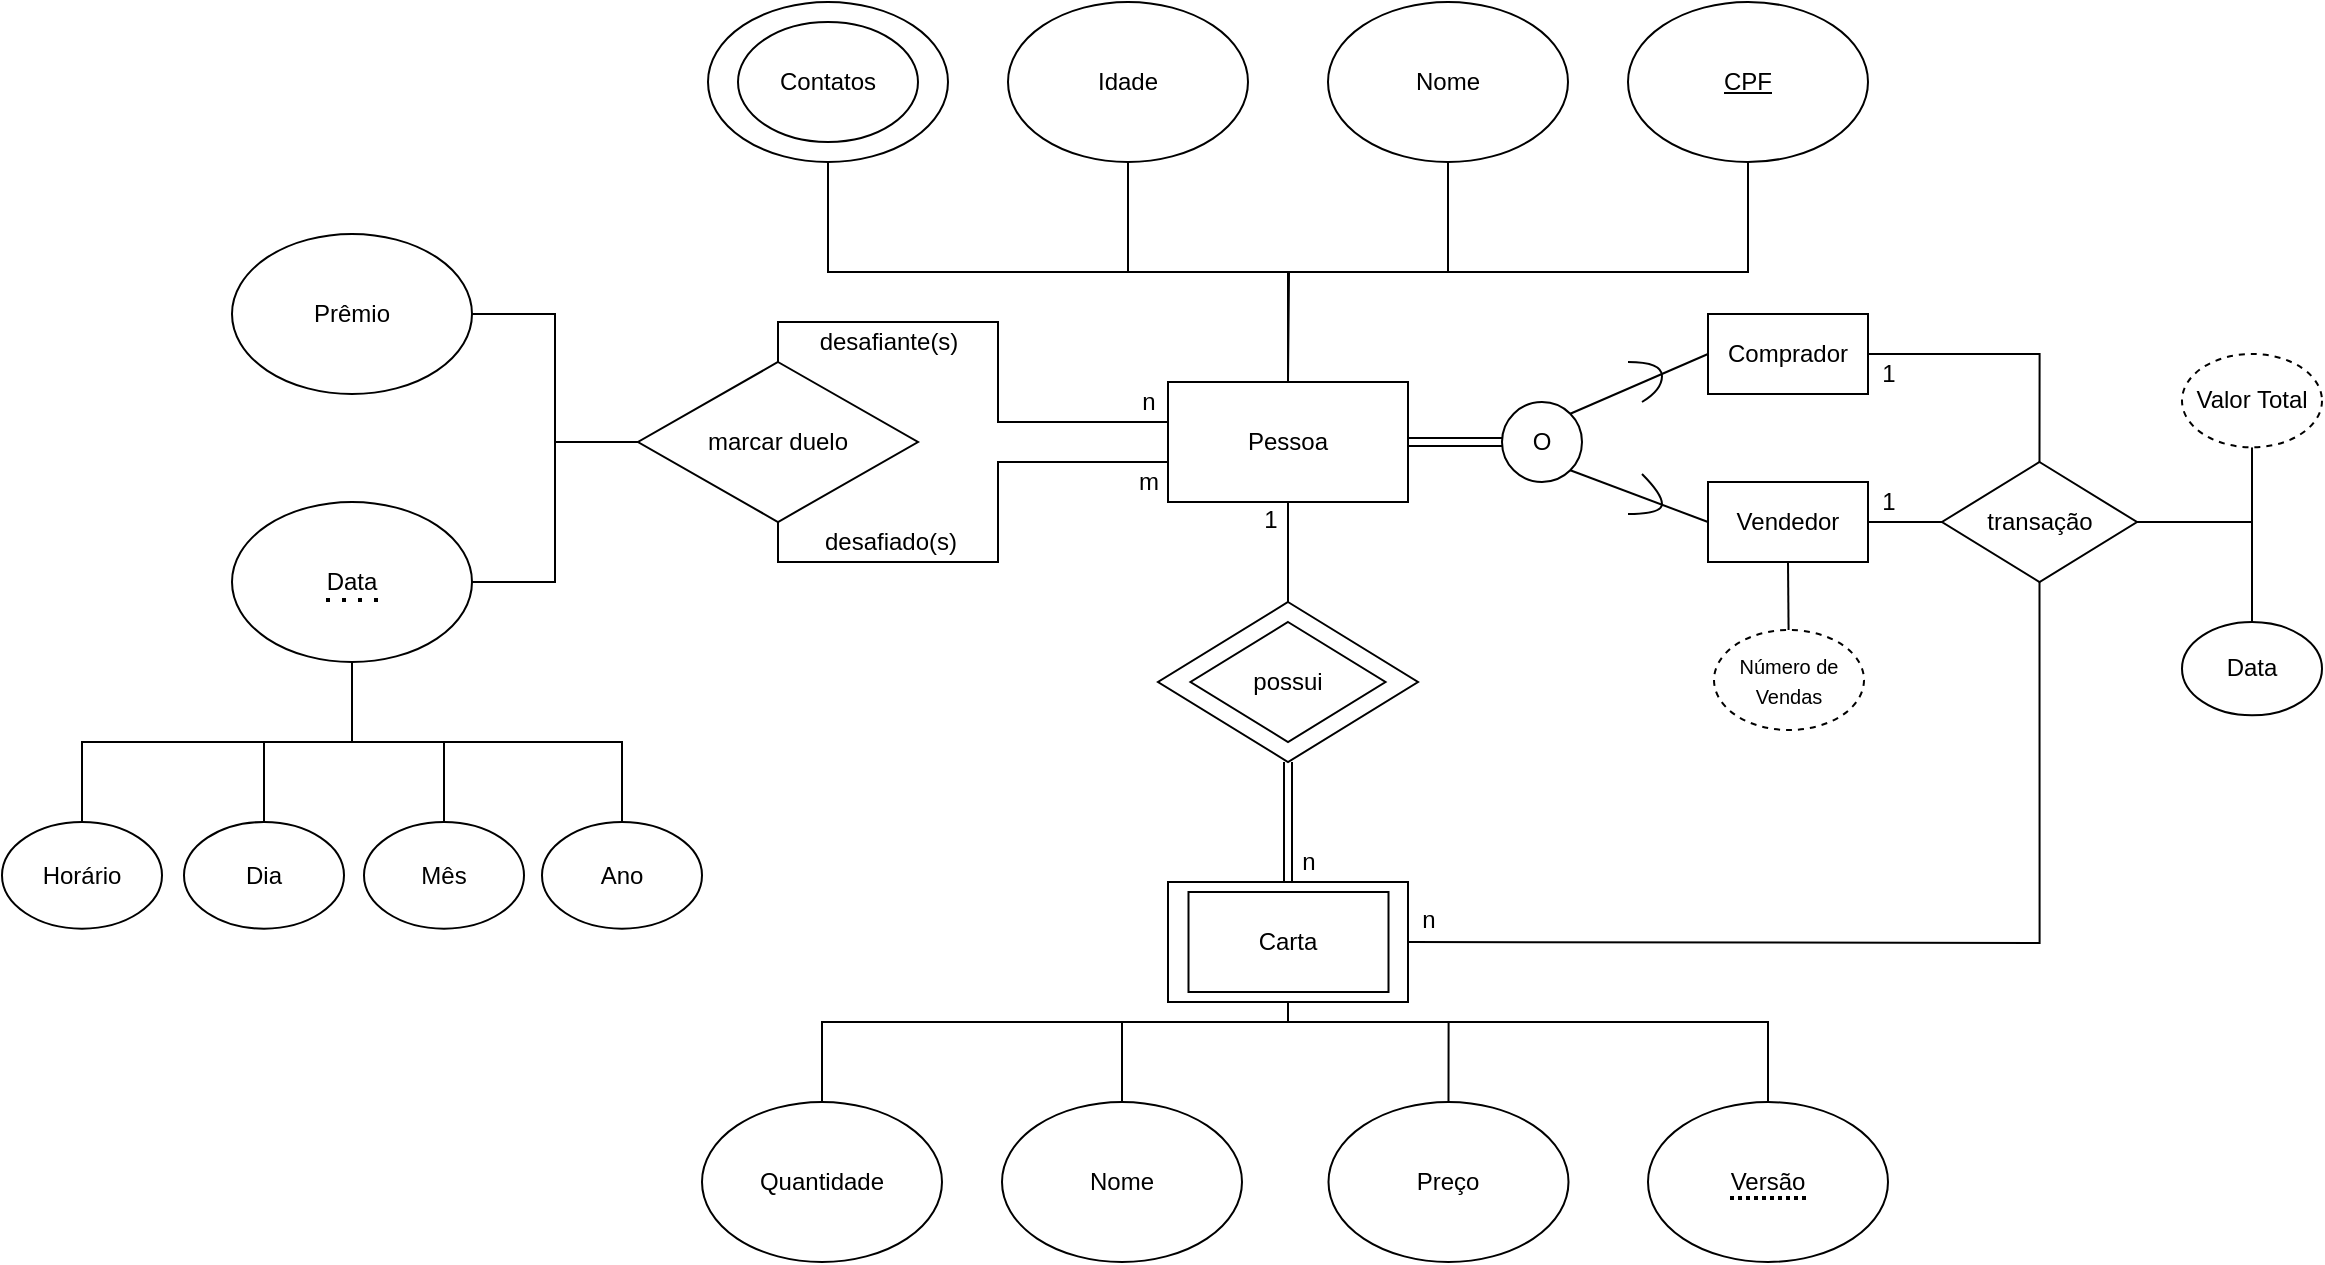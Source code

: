 <mxfile version="14.2.9" type="device"><diagram id="6bbwOv-oVoi8UNfWeA6W" name="Page-1"><mxGraphModel dx="2151" dy="1070" grid="1" gridSize="10" guides="1" tooltips="1" connect="1" arrows="1" fold="1" page="1" pageScale="1" pageWidth="850" pageHeight="1100" math="0" shadow="0"><root><mxCell id="0"/><mxCell id="1" parent="0"/><mxCell id="6PvMtswbvr0EgchB5aZm-15" style="edgeStyle=orthogonalEdgeStyle;rounded=0;orthogonalLoop=1;jettySize=auto;html=1;exitX=0.5;exitY=0;exitDx=0;exitDy=0;entryX=0.5;entryY=1;entryDx=0;entryDy=0;endArrow=none;endFill=0;" edge="1" parent="1" source="6PvMtswbvr0EgchB5aZm-2" target="6PvMtswbvr0EgchB5aZm-5"><mxGeometry relative="1" as="geometry"/></mxCell><mxCell id="6PvMtswbvr0EgchB5aZm-87" style="edgeStyle=orthogonalEdgeStyle;rounded=0;orthogonalLoop=1;jettySize=auto;html=1;exitX=1;exitY=0.5;exitDx=0;exitDy=0;endArrow=none;endFill=0;shape=link;entryX=0;entryY=0.5;entryDx=0;entryDy=0;" edge="1" parent="1" source="6PvMtswbvr0EgchB5aZm-2" target="6PvMtswbvr0EgchB5aZm-89"><mxGeometry relative="1" as="geometry"><mxPoint x="190" y="470" as="targetPoint"/></mxGeometry></mxCell><mxCell id="6PvMtswbvr0EgchB5aZm-2" value="Pessoa" style="rounded=0;whiteSpace=wrap;html=1;" vertex="1" parent="1"><mxGeometry x="23" y="440" width="120" height="60" as="geometry"/></mxCell><mxCell id="6PvMtswbvr0EgchB5aZm-14" style="edgeStyle=orthogonalEdgeStyle;rounded=0;orthogonalLoop=1;jettySize=auto;html=1;exitX=0.5;exitY=1;exitDx=0;exitDy=0;entryX=0.5;entryY=0;entryDx=0;entryDy=0;endArrow=none;endFill=0;" edge="1" parent="1" source="6PvMtswbvr0EgchB5aZm-4" target="6PvMtswbvr0EgchB5aZm-2"><mxGeometry relative="1" as="geometry"/></mxCell><mxCell id="6PvMtswbvr0EgchB5aZm-4" value="Nome" style="ellipse;whiteSpace=wrap;html=1;" vertex="1" parent="1"><mxGeometry x="103" y="250" width="120" height="80" as="geometry"/></mxCell><mxCell id="6PvMtswbvr0EgchB5aZm-5" value="&lt;u&gt;CPF&lt;/u&gt;" style="ellipse;whiteSpace=wrap;html=1;" vertex="1" parent="1"><mxGeometry x="253" y="250" width="120" height="80" as="geometry"/></mxCell><mxCell id="6PvMtswbvr0EgchB5aZm-13" style="edgeStyle=orthogonalEdgeStyle;rounded=0;orthogonalLoop=1;jettySize=auto;html=1;exitX=0.5;exitY=1;exitDx=0;exitDy=0;endArrow=none;endFill=0;" edge="1" parent="1" source="6PvMtswbvr0EgchB5aZm-6"><mxGeometry relative="1" as="geometry"><mxPoint x="83" y="440" as="targetPoint"/></mxGeometry></mxCell><mxCell id="6PvMtswbvr0EgchB5aZm-6" value="Idade" style="ellipse;whiteSpace=wrap;html=1;" vertex="1" parent="1"><mxGeometry x="-57" y="250" width="120" height="80" as="geometry"/></mxCell><mxCell id="6PvMtswbvr0EgchB5aZm-12" style="edgeStyle=orthogonalEdgeStyle;rounded=0;orthogonalLoop=1;jettySize=auto;html=1;exitX=0.5;exitY=1;exitDx=0;exitDy=0;entryX=0.5;entryY=0;entryDx=0;entryDy=0;endArrow=none;endFill=0;" edge="1" parent="1" source="6PvMtswbvr0EgchB5aZm-7" target="6PvMtswbvr0EgchB5aZm-2"><mxGeometry relative="1" as="geometry"/></mxCell><mxCell id="6PvMtswbvr0EgchB5aZm-7" value="Contatos" style="ellipse;whiteSpace=wrap;html=1;" vertex="1" parent="1"><mxGeometry x="-207" y="250" width="120" height="80" as="geometry"/></mxCell><mxCell id="6PvMtswbvr0EgchB5aZm-8" value="Contatos" style="ellipse;whiteSpace=wrap;html=1;" vertex="1" parent="1"><mxGeometry x="-192" y="260" width="90" height="60" as="geometry"/></mxCell><mxCell id="6PvMtswbvr0EgchB5aZm-41" style="edgeStyle=orthogonalEdgeStyle;rounded=0;orthogonalLoop=1;jettySize=auto;html=1;exitX=0.5;exitY=0;exitDx=0;exitDy=0;endArrow=none;endFill=0;entryX=0.5;entryY=1;entryDx=0;entryDy=0;" edge="1" parent="1" source="6PvMtswbvr0EgchB5aZm-16" target="6PvMtswbvr0EgchB5aZm-2"><mxGeometry relative="1" as="geometry"><mxPoint x="43" y="520" as="targetPoint"/></mxGeometry></mxCell><mxCell id="6PvMtswbvr0EgchB5aZm-42" style="edgeStyle=orthogonalEdgeStyle;rounded=0;orthogonalLoop=1;jettySize=auto;html=1;exitX=0.5;exitY=1;exitDx=0;exitDy=0;entryX=0.5;entryY=0;entryDx=0;entryDy=0;endArrow=none;endFill=0;shape=link;" edge="1" parent="1" source="6PvMtswbvr0EgchB5aZm-16" target="6PvMtswbvr0EgchB5aZm-17"><mxGeometry relative="1" as="geometry"/></mxCell><mxCell id="6PvMtswbvr0EgchB5aZm-16" value="possui" style="rhombus;whiteSpace=wrap;html=1;" vertex="1" parent="1"><mxGeometry x="18" y="550" width="130" height="80" as="geometry"/></mxCell><mxCell id="6PvMtswbvr0EgchB5aZm-17" value="Carta" style="rounded=0;whiteSpace=wrap;html=1;" vertex="1" parent="1"><mxGeometry x="23" y="690" width="120" height="60" as="geometry"/></mxCell><mxCell id="6PvMtswbvr0EgchB5aZm-30" value="1" style="text;html=1;align=center;verticalAlign=middle;resizable=0;points=[];autosize=1;" vertex="1" parent="1"><mxGeometry x="64" y="499" width="20" height="20" as="geometry"/></mxCell><mxCell id="6PvMtswbvr0EgchB5aZm-31" value="n" style="text;html=1;align=center;verticalAlign=middle;resizable=0;points=[];autosize=1;" vertex="1" parent="1"><mxGeometry x="83" y="670" width="20" height="20" as="geometry"/></mxCell><mxCell id="6PvMtswbvr0EgchB5aZm-45" value="possui" style="rhombus;whiteSpace=wrap;html=1;" vertex="1" parent="1"><mxGeometry x="34.25" y="560" width="97.5" height="60" as="geometry"/></mxCell><mxCell id="6PvMtswbvr0EgchB5aZm-47" style="edgeStyle=orthogonalEdgeStyle;rounded=0;orthogonalLoop=1;jettySize=auto;html=1;endArrow=none;endFill=0;entryX=0.5;entryY=0;entryDx=0;entryDy=0;" edge="1" parent="1" target="6PvMtswbvr0EgchB5aZm-48"><mxGeometry relative="1" as="geometry"><mxPoint x="-147" y="830" as="targetPoint"/><mxPoint x="83" y="750" as="sourcePoint"/><Array as="points"><mxPoint x="83" y="760"/><mxPoint y="760"/></Array></mxGeometry></mxCell><mxCell id="6PvMtswbvr0EgchB5aZm-56" style="edgeStyle=orthogonalEdgeStyle;rounded=0;orthogonalLoop=1;jettySize=auto;html=1;entryX=0.5;entryY=0;entryDx=0;entryDy=0;endArrow=none;endFill=0;" edge="1" parent="1" target="6PvMtswbvr0EgchB5aZm-55"><mxGeometry relative="1" as="geometry"><mxPoint x="83" y="750" as="sourcePoint"/><Array as="points"><mxPoint x="83" y="760"/><mxPoint x="-150" y="760"/></Array></mxGeometry></mxCell><mxCell id="6PvMtswbvr0EgchB5aZm-100" style="edgeStyle=orthogonalEdgeStyle;rounded=0;orthogonalLoop=1;jettySize=auto;html=1;endArrow=none;endFill=0;entryX=0.5;entryY=1;entryDx=0;entryDy=0;" edge="1" parent="1" target="6PvMtswbvr0EgchB5aZm-102"><mxGeometry relative="1" as="geometry"><mxPoint x="473" y="510" as="targetPoint"/><mxPoint x="143" y="720" as="sourcePoint"/></mxGeometry></mxCell><mxCell id="6PvMtswbvr0EgchB5aZm-46" value="Carta" style="rounded=0;whiteSpace=wrap;html=1;" vertex="1" parent="1"><mxGeometry x="33.25" y="695" width="100" height="50" as="geometry"/></mxCell><mxCell id="6PvMtswbvr0EgchB5aZm-48" value="Nome" style="ellipse;whiteSpace=wrap;html=1;" vertex="1" parent="1"><mxGeometry x="-60" y="800" width="120" height="80" as="geometry"/></mxCell><mxCell id="6PvMtswbvr0EgchB5aZm-51" style="edgeStyle=orthogonalEdgeStyle;rounded=0;orthogonalLoop=1;jettySize=auto;html=1;exitX=0.5;exitY=0;exitDx=0;exitDy=0;endArrow=none;endFill=0;" edge="1" parent="1" source="6PvMtswbvr0EgchB5aZm-49"><mxGeometry relative="1" as="geometry"><mxPoint x="83" y="750" as="targetPoint"/><Array as="points"><mxPoint x="163" y="760"/><mxPoint x="83" y="760"/></Array></mxGeometry></mxCell><mxCell id="6PvMtswbvr0EgchB5aZm-49" value="Preço" style="ellipse;whiteSpace=wrap;html=1;" vertex="1" parent="1"><mxGeometry x="103.25" y="800" width="120" height="80" as="geometry"/></mxCell><mxCell id="6PvMtswbvr0EgchB5aZm-53" style="edgeStyle=orthogonalEdgeStyle;rounded=0;orthogonalLoop=1;jettySize=auto;html=1;exitX=0.5;exitY=0;exitDx=0;exitDy=0;entryX=0.5;entryY=1;entryDx=0;entryDy=0;endArrow=none;endFill=0;" edge="1" parent="1" source="6PvMtswbvr0EgchB5aZm-50" target="6PvMtswbvr0EgchB5aZm-17"><mxGeometry relative="1" as="geometry"><Array as="points"><mxPoint x="323" y="760"/><mxPoint x="83" y="760"/></Array></mxGeometry></mxCell><mxCell id="6PvMtswbvr0EgchB5aZm-50" value="Versão" style="ellipse;whiteSpace=wrap;html=1;" vertex="1" parent="1"><mxGeometry x="263" y="800" width="120" height="80" as="geometry"/></mxCell><mxCell id="6PvMtswbvr0EgchB5aZm-54" value="" style="endArrow=none;dashed=1;html=1;strokeWidth=2;dashPattern=1 1;" edge="1" parent="1"><mxGeometry width="50" height="50" relative="1" as="geometry"><mxPoint x="304" y="848" as="sourcePoint"/><mxPoint x="344" y="848" as="targetPoint"/></mxGeometry></mxCell><mxCell id="6PvMtswbvr0EgchB5aZm-55" value="Quantidade" style="ellipse;whiteSpace=wrap;html=1;" vertex="1" parent="1"><mxGeometry x="-210" y="800" width="120" height="80" as="geometry"/></mxCell><mxCell id="6PvMtswbvr0EgchB5aZm-58" style="edgeStyle=orthogonalEdgeStyle;rounded=0;orthogonalLoop=1;jettySize=auto;html=1;exitX=0.5;exitY=0;exitDx=0;exitDy=0;entryX=0.992;entryY=1.017;entryDx=0;entryDy=0;endArrow=none;endFill=0;entryPerimeter=0;" edge="1" parent="1" source="6PvMtswbvr0EgchB5aZm-57" target="6PvMtswbvr0EgchB5aZm-59"><mxGeometry relative="1" as="geometry"><Array as="points"><mxPoint x="-172" y="410"/><mxPoint x="-62" y="410"/><mxPoint x="-62" y="460"/><mxPoint x="23" y="460"/></Array></mxGeometry></mxCell><mxCell id="6PvMtswbvr0EgchB5aZm-65" style="edgeStyle=orthogonalEdgeStyle;rounded=0;orthogonalLoop=1;jettySize=auto;html=1;exitX=0.5;exitY=1;exitDx=0;exitDy=0;entryX=0.823;entryY=-0.037;entryDx=0;entryDy=0;endArrow=none;endFill=0;entryPerimeter=0;" edge="1" parent="1" source="6PvMtswbvr0EgchB5aZm-57" target="6PvMtswbvr0EgchB5aZm-69"><mxGeometry relative="1" as="geometry"><Array as="points"><mxPoint x="-172" y="530"/><mxPoint x="-62" y="530"/><mxPoint x="-62" y="480"/><mxPoint x="23" y="480"/></Array></mxGeometry></mxCell><mxCell id="6PvMtswbvr0EgchB5aZm-73" style="edgeStyle=orthogonalEdgeStyle;rounded=0;orthogonalLoop=1;jettySize=auto;html=1;exitX=0;exitY=0.5;exitDx=0;exitDy=0;endArrow=none;endFill=0;entryX=1;entryY=0.5;entryDx=0;entryDy=0;" edge="1" parent="1" source="6PvMtswbvr0EgchB5aZm-57" target="6PvMtswbvr0EgchB5aZm-74"><mxGeometry relative="1" as="geometry"><mxPoint x="-390" y="480" as="targetPoint"/></mxGeometry></mxCell><mxCell id="6PvMtswbvr0EgchB5aZm-57" value="marcar duelo" style="rhombus;whiteSpace=wrap;html=1;" vertex="1" parent="1"><mxGeometry x="-242" y="430" width="140" height="80" as="geometry"/></mxCell><mxCell id="6PvMtswbvr0EgchB5aZm-59" value="n" style="text;html=1;align=center;verticalAlign=middle;resizable=0;points=[];autosize=1;" vertex="1" parent="1"><mxGeometry x="3" y="440" width="20" height="20" as="geometry"/></mxCell><mxCell id="6PvMtswbvr0EgchB5aZm-69" value="m" style="text;html=1;align=center;verticalAlign=middle;resizable=0;points=[];autosize=1;" vertex="1" parent="1"><mxGeometry x="-2" y="480" width="30" height="20" as="geometry"/></mxCell><mxCell id="6PvMtswbvr0EgchB5aZm-70" value="desafiante(s)" style="text;html=1;align=center;verticalAlign=middle;resizable=0;points=[];autosize=1;" vertex="1" parent="1"><mxGeometry x="-157" y="410" width="80" height="20" as="geometry"/></mxCell><mxCell id="6PvMtswbvr0EgchB5aZm-72" value="desafiado(s)" style="text;html=1;align=center;verticalAlign=middle;resizable=0;points=[];autosize=1;" vertex="1" parent="1"><mxGeometry x="-156" y="510" width="80" height="20" as="geometry"/></mxCell><mxCell id="6PvMtswbvr0EgchB5aZm-80" style="edgeStyle=orthogonalEdgeStyle;rounded=0;orthogonalLoop=1;jettySize=auto;html=1;exitX=0.5;exitY=1;exitDx=0;exitDy=0;entryX=0.5;entryY=0;entryDx=0;entryDy=0;endArrow=none;endFill=0;" edge="1" parent="1" source="6PvMtswbvr0EgchB5aZm-74" target="6PvMtswbvr0EgchB5aZm-76"><mxGeometry relative="1" as="geometry"/></mxCell><mxCell id="6PvMtswbvr0EgchB5aZm-74" value="Data" style="ellipse;whiteSpace=wrap;html=1;" vertex="1" parent="1"><mxGeometry x="-445" y="500" width="120" height="80" as="geometry"/></mxCell><mxCell id="6PvMtswbvr0EgchB5aZm-79" value="" style="edgeStyle=orthogonalEdgeStyle;rounded=0;orthogonalLoop=1;jettySize=auto;html=1;endArrow=none;endFill=0;" edge="1" parent="1" source="6PvMtswbvr0EgchB5aZm-75" target="6PvMtswbvr0EgchB5aZm-74"><mxGeometry relative="1" as="geometry"/></mxCell><mxCell id="6PvMtswbvr0EgchB5aZm-75" value="Dia" style="ellipse;whiteSpace=wrap;html=1;" vertex="1" parent="1"><mxGeometry x="-469" y="660" width="80" height="53.33" as="geometry"/></mxCell><mxCell id="6PvMtswbvr0EgchB5aZm-76" value="Mês" style="ellipse;whiteSpace=wrap;html=1;" vertex="1" parent="1"><mxGeometry x="-379" y="660" width="80" height="53.33" as="geometry"/></mxCell><mxCell id="6PvMtswbvr0EgchB5aZm-82" style="edgeStyle=orthogonalEdgeStyle;rounded=0;orthogonalLoop=1;jettySize=auto;html=1;exitX=0.5;exitY=0;exitDx=0;exitDy=0;endArrow=none;endFill=0;entryX=0.5;entryY=1;entryDx=0;entryDy=0;" edge="1" parent="1" source="6PvMtswbvr0EgchB5aZm-77" target="6PvMtswbvr0EgchB5aZm-74"><mxGeometry relative="1" as="geometry"><mxPoint x="-367" y="576" as="targetPoint"/></mxGeometry></mxCell><mxCell id="6PvMtswbvr0EgchB5aZm-77" value="Horário" style="ellipse;whiteSpace=wrap;html=1;" vertex="1" parent="1"><mxGeometry x="-560" y="660" width="80" height="53.33" as="geometry"/></mxCell><mxCell id="6PvMtswbvr0EgchB5aZm-81" style="edgeStyle=orthogonalEdgeStyle;rounded=0;orthogonalLoop=1;jettySize=auto;html=1;exitX=0.5;exitY=0;exitDx=0;exitDy=0;entryX=0.5;entryY=1;entryDx=0;entryDy=0;endArrow=none;endFill=0;" edge="1" parent="1" source="6PvMtswbvr0EgchB5aZm-78" target="6PvMtswbvr0EgchB5aZm-74"><mxGeometry relative="1" as="geometry"/></mxCell><mxCell id="6PvMtswbvr0EgchB5aZm-78" value="Ano" style="ellipse;whiteSpace=wrap;html=1;" vertex="1" parent="1"><mxGeometry x="-290" y="660" width="80" height="53.33" as="geometry"/></mxCell><mxCell id="6PvMtswbvr0EgchB5aZm-83" value="" style="endArrow=none;dashed=1;html=1;dashPattern=1 3;strokeWidth=2;" edge="1" parent="1"><mxGeometry width="50" height="50" relative="1" as="geometry"><mxPoint x="-398" y="549" as="sourcePoint"/><mxPoint x="-368" y="549" as="targetPoint"/></mxGeometry></mxCell><mxCell id="6PvMtswbvr0EgchB5aZm-86" style="edgeStyle=orthogonalEdgeStyle;rounded=0;orthogonalLoop=1;jettySize=auto;html=1;exitX=1;exitY=0.5;exitDx=0;exitDy=0;entryX=0;entryY=0.5;entryDx=0;entryDy=0;endArrow=none;endFill=0;" edge="1" parent="1" source="6PvMtswbvr0EgchB5aZm-85" target="6PvMtswbvr0EgchB5aZm-57"><mxGeometry relative="1" as="geometry"/></mxCell><mxCell id="6PvMtswbvr0EgchB5aZm-85" value="Prêmio" style="ellipse;whiteSpace=wrap;html=1;" vertex="1" parent="1"><mxGeometry x="-445" y="366" width="120" height="80" as="geometry"/></mxCell><mxCell id="6PvMtswbvr0EgchB5aZm-90" style="rounded=0;orthogonalLoop=1;jettySize=auto;html=1;exitX=1;exitY=1;exitDx=0;exitDy=0;endArrow=none;endFill=0;entryX=0;entryY=0.5;entryDx=0;entryDy=0;" edge="1" parent="1" source="6PvMtswbvr0EgchB5aZm-89" target="6PvMtswbvr0EgchB5aZm-94"><mxGeometry relative="1" as="geometry"><mxPoint x="310" y="530" as="targetPoint"/></mxGeometry></mxCell><mxCell id="6PvMtswbvr0EgchB5aZm-92" style="edgeStyle=none;rounded=0;orthogonalLoop=1;jettySize=auto;html=1;exitX=1;exitY=0;exitDx=0;exitDy=0;endArrow=none;endFill=0;entryX=0;entryY=0.5;entryDx=0;entryDy=0;" edge="1" parent="1" source="6PvMtswbvr0EgchB5aZm-89" target="6PvMtswbvr0EgchB5aZm-93"><mxGeometry relative="1" as="geometry"><mxPoint x="310" y="420" as="targetPoint"/></mxGeometry></mxCell><mxCell id="6PvMtswbvr0EgchB5aZm-89" value="O" style="ellipse;whiteSpace=wrap;html=1;aspect=fixed;" vertex="1" parent="1"><mxGeometry x="190" y="450" width="40" height="40" as="geometry"/></mxCell><mxCell id="6PvMtswbvr0EgchB5aZm-103" style="edgeStyle=orthogonalEdgeStyle;rounded=0;orthogonalLoop=1;jettySize=auto;html=1;exitX=1;exitY=0.5;exitDx=0;exitDy=0;entryX=0.5;entryY=0;entryDx=0;entryDy=0;endArrow=none;endFill=0;" edge="1" parent="1" source="6PvMtswbvr0EgchB5aZm-93" target="6PvMtswbvr0EgchB5aZm-102"><mxGeometry relative="1" as="geometry"/></mxCell><mxCell id="6PvMtswbvr0EgchB5aZm-93" value="Comprador" style="rounded=0;whiteSpace=wrap;html=1;" vertex="1" parent="1"><mxGeometry x="293" y="406" width="80" height="40" as="geometry"/></mxCell><mxCell id="6PvMtswbvr0EgchB5aZm-98" style="edgeStyle=none;rounded=0;orthogonalLoop=1;jettySize=auto;html=1;exitX=0.5;exitY=1;exitDx=0;exitDy=0;endArrow=none;endFill=0;" edge="1" parent="1" source="6PvMtswbvr0EgchB5aZm-94" target="6PvMtswbvr0EgchB5aZm-99"><mxGeometry relative="1" as="geometry"><mxPoint x="332.706" y="590" as="targetPoint"/></mxGeometry></mxCell><mxCell id="6PvMtswbvr0EgchB5aZm-101" style="edgeStyle=orthogonalEdgeStyle;rounded=0;orthogonalLoop=1;jettySize=auto;html=1;exitX=1;exitY=0.5;exitDx=0;exitDy=0;endArrow=none;endFill=0;entryX=0;entryY=0.5;entryDx=0;entryDy=0;" edge="1" parent="1" source="6PvMtswbvr0EgchB5aZm-94" target="6PvMtswbvr0EgchB5aZm-102"><mxGeometry relative="1" as="geometry"><mxPoint x="470" y="510" as="targetPoint"/></mxGeometry></mxCell><mxCell id="6PvMtswbvr0EgchB5aZm-94" value="Vendedor" style="rounded=0;whiteSpace=wrap;html=1;" vertex="1" parent="1"><mxGeometry x="293" y="490" width="80" height="40" as="geometry"/></mxCell><mxCell id="6PvMtswbvr0EgchB5aZm-96" value="" style="curved=1;endArrow=none;html=1;endFill=0;" edge="1" parent="1"><mxGeometry width="50" height="50" relative="1" as="geometry"><mxPoint x="253" y="506" as="sourcePoint"/><mxPoint x="260" y="486" as="targetPoint"/><Array as="points"><mxPoint x="270" y="506"/><mxPoint x="270" y="496"/></Array></mxGeometry></mxCell><mxCell id="6PvMtswbvr0EgchB5aZm-97" value="" style="curved=1;endArrow=none;html=1;endFill=0;" edge="1" parent="1"><mxGeometry width="50" height="50" relative="1" as="geometry"><mxPoint x="253" y="430" as="sourcePoint"/><mxPoint x="260" y="450" as="targetPoint"/><Array as="points"><mxPoint x="270" y="430"/><mxPoint x="270" y="444"/></Array></mxGeometry></mxCell><mxCell id="6PvMtswbvr0EgchB5aZm-99" value="&lt;font style=&quot;font-size: 10px&quot;&gt;Número de Vendas&lt;/font&gt;" style="ellipse;whiteSpace=wrap;html=1;dashed=1;" vertex="1" parent="1"><mxGeometry x="296" y="564" width="75" height="50" as="geometry"/></mxCell><mxCell id="6PvMtswbvr0EgchB5aZm-107" style="edgeStyle=orthogonalEdgeStyle;rounded=0;orthogonalLoop=1;jettySize=auto;html=1;exitX=1;exitY=0.5;exitDx=0;exitDy=0;endArrow=none;endFill=0;entryX=0.5;entryY=1;entryDx=0;entryDy=0;" edge="1" parent="1" source="6PvMtswbvr0EgchB5aZm-102" target="6PvMtswbvr0EgchB5aZm-111"><mxGeometry relative="1" as="geometry"><mxPoint x="567.5" y="440" as="targetPoint"/></mxGeometry></mxCell><mxCell id="6PvMtswbvr0EgchB5aZm-112" style="edgeStyle=orthogonalEdgeStyle;rounded=0;orthogonalLoop=1;jettySize=auto;html=1;exitX=1;exitY=0.5;exitDx=0;exitDy=0;endArrow=none;endFill=0;entryX=0.5;entryY=0;entryDx=0;entryDy=0;" edge="1" parent="1" source="6PvMtswbvr0EgchB5aZm-102" target="6PvMtswbvr0EgchB5aZm-113"><mxGeometry relative="1" as="geometry"><mxPoint x="560" y="560" as="targetPoint"/></mxGeometry></mxCell><mxCell id="6PvMtswbvr0EgchB5aZm-102" value="transação" style="rhombus;whiteSpace=wrap;html=1;" vertex="1" parent="1"><mxGeometry x="410" y="480" width="97.5" height="60" as="geometry"/></mxCell><mxCell id="6PvMtswbvr0EgchB5aZm-104" value="n" style="text;html=1;align=center;verticalAlign=middle;resizable=0;points=[];autosize=1;" vertex="1" parent="1"><mxGeometry x="143" y="699" width="20" height="20" as="geometry"/></mxCell><mxCell id="6PvMtswbvr0EgchB5aZm-105" value="1" style="text;html=1;align=center;verticalAlign=middle;resizable=0;points=[];autosize=1;" vertex="1" parent="1"><mxGeometry x="373" y="490" width="20" height="20" as="geometry"/></mxCell><mxCell id="6PvMtswbvr0EgchB5aZm-106" value="1" style="text;html=1;align=center;verticalAlign=middle;resizable=0;points=[];autosize=1;" vertex="1" parent="1"><mxGeometry x="373" y="426" width="20" height="20" as="geometry"/></mxCell><mxCell id="6PvMtswbvr0EgchB5aZm-111" value="Valor Total" style="ellipse;whiteSpace=wrap;html=1;dashed=1;" vertex="1" parent="1"><mxGeometry x="530" y="426" width="70" height="46.67" as="geometry"/></mxCell><mxCell id="6PvMtswbvr0EgchB5aZm-113" value="Data" style="ellipse;whiteSpace=wrap;html=1;" vertex="1" parent="1"><mxGeometry x="530" y="560" width="70" height="46.67" as="geometry"/></mxCell></root></mxGraphModel></diagram></mxfile>